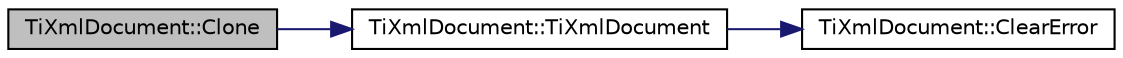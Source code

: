 digraph "TiXmlDocument::Clone"
{
  edge [fontname="Helvetica",fontsize="10",labelfontname="Helvetica",labelfontsize="10"];
  node [fontname="Helvetica",fontsize="10",shape=record];
  rankdir="LR";
  Node1 [label="TiXmlDocument::Clone",height=0.2,width=0.4,color="black", fillcolor="grey75", style="filled" fontcolor="black"];
  Node1 -> Node2 [color="midnightblue",fontsize="10",style="solid",fontname="Helvetica"];
  Node2 [label="TiXmlDocument::TiXmlDocument",height=0.2,width=0.4,color="black", fillcolor="white", style="filled",URL="$d6/d2e/class_ti_xml_document.html#a9f5e84335708fde98400230f9f12659c",tooltip="Create an empty document, that has no name. "];
  Node2 -> Node3 [color="midnightblue",fontsize="10",style="solid",fontname="Helvetica"];
  Node3 [label="TiXmlDocument::ClearError",height=0.2,width=0.4,color="black", fillcolor="white", style="filled",URL="$d6/d2e/class_ti_xml_document.html#ac66b8c28db86363315712a3574e87c35"];
}
